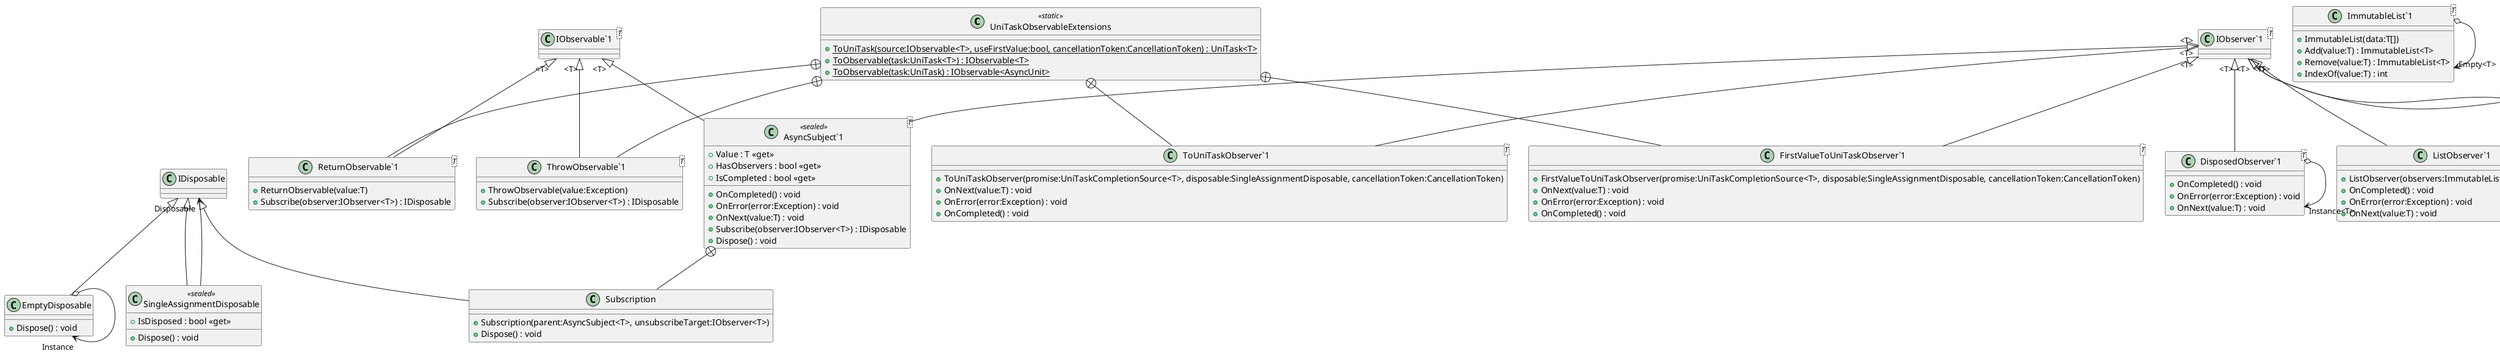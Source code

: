 @startuml
class UniTaskObservableExtensions <<static>> {
    + {static} ToUniTask(source:IObservable<T>, useFirstValue:bool, cancellationToken:CancellationToken) : UniTask<T>
    + {static} ToObservable(task:UniTask<T>) : IObservable<T>
    + {static} ToObservable(task:UniTask) : IObservable<AsyncUnit>
}
class EmptyDisposable {
    + Dispose() : void
}
class SingleAssignmentDisposable <<sealed>> {
    + IsDisposed : bool <<get>>
    + Dispose() : void
}
class "AsyncSubject`1"<T> <<sealed>> {
    + Value : T <<get>>
    + HasObservers : bool <<get>>
    + IsCompleted : bool <<get>>
    + OnCompleted() : void
    + OnError(error:Exception) : void
    + OnNext(value:T) : void
    + Subscribe(observer:IObserver<T>) : IDisposable
    + Dispose() : void
}
class "ListObserver`1"<T> {
    + ListObserver(observers:ImmutableList<IObserver<T>>)
    + OnCompleted() : void
    + OnError(error:Exception) : void
    + OnNext(value:T) : void
}
class "EmptyObserver`1"<T> {
    + OnCompleted() : void
    + OnError(error:Exception) : void
    + OnNext(value:T) : void
}
class "ThrowObserver`1"<T> {
    + OnCompleted() : void
    + OnError(error:Exception) : void
    + OnNext(value:T) : void
}
class "DisposedObserver`1"<T> {
    + OnCompleted() : void
    + OnError(error:Exception) : void
    + OnNext(value:T) : void
}
class "ImmutableList`1"<T> {
    + ImmutableList(data:T[])
    + Add(value:T) : ImmutableList<T>
    + Remove(value:T) : ImmutableList<T>
    + IndexOf(value:T) : int
}
class "ToUniTaskObserver`1"<T> {
    + ToUniTaskObserver(promise:UniTaskCompletionSource<T>, disposable:SingleAssignmentDisposable, cancellationToken:CancellationToken)
    + OnNext(value:T) : void
    + OnError(error:Exception) : void
    + OnCompleted() : void
}
class "FirstValueToUniTaskObserver`1"<T> {
    + FirstValueToUniTaskObserver(promise:UniTaskCompletionSource<T>, disposable:SingleAssignmentDisposable, cancellationToken:CancellationToken)
    + OnNext(value:T) : void
    + OnError(error:Exception) : void
    + OnCompleted() : void
}
class "ReturnObservable`1"<T> {
    + ReturnObservable(value:T)
    + Subscribe(observer:IObserver<T>) : IDisposable
}
class "ThrowObservable`1"<T> {
    + ThrowObservable(value:Exception)
    + Subscribe(observer:IObserver<T>) : IDisposable
}
class "IObservable`1"<T> {
}
class "IObserver`1"<T> {
}
class Subscription {
    + Subscription(parent:AsyncSubject<T>, unsubscribeTarget:IObserver<T>)
    + Dispose() : void
}
IDisposable <|-- EmptyDisposable
EmptyDisposable o-> "Instance" EmptyDisposable
IDisposable <|-- SingleAssignmentDisposable
SingleAssignmentDisposable --> "Disposable" IDisposable
"IObservable`1" "<T>" <|-- "AsyncSubject`1"
"IObserver`1" "<T>" <|-- "AsyncSubject`1"
"IObserver`1" "<T>" <|-- "ListObserver`1"
"IObserver`1" "<T>" <|-- "EmptyObserver`1"
"EmptyObserver`1" o-> "Instance<T>" "EmptyObserver`1"
"IObserver`1" "<T>" <|-- "ThrowObserver`1"
"ThrowObserver`1" o-> "Instance<T>" "ThrowObserver`1"
"IObserver`1" "<T>" <|-- "DisposedObserver`1"
"DisposedObserver`1" o-> "Instance<T>" "DisposedObserver`1"
"ImmutableList`1" o-> "Empty<T>" "ImmutableList`1"
UniTaskObservableExtensions +-- "ToUniTaskObserver`1"
"IObserver`1" "<T>" <|-- "ToUniTaskObserver`1"
UniTaskObservableExtensions +-- "FirstValueToUniTaskObserver`1"
"IObserver`1" "<T>" <|-- "FirstValueToUniTaskObserver`1"
UniTaskObservableExtensions +-- "ReturnObservable`1"
"IObservable`1" "<T>" <|-- "ReturnObservable`1"
UniTaskObservableExtensions +-- "ThrowObservable`1"
"IObservable`1" "<T>" <|-- "ThrowObservable`1"
"AsyncSubject`1" +-- Subscription
IDisposable <|-- Subscription
@enduml
